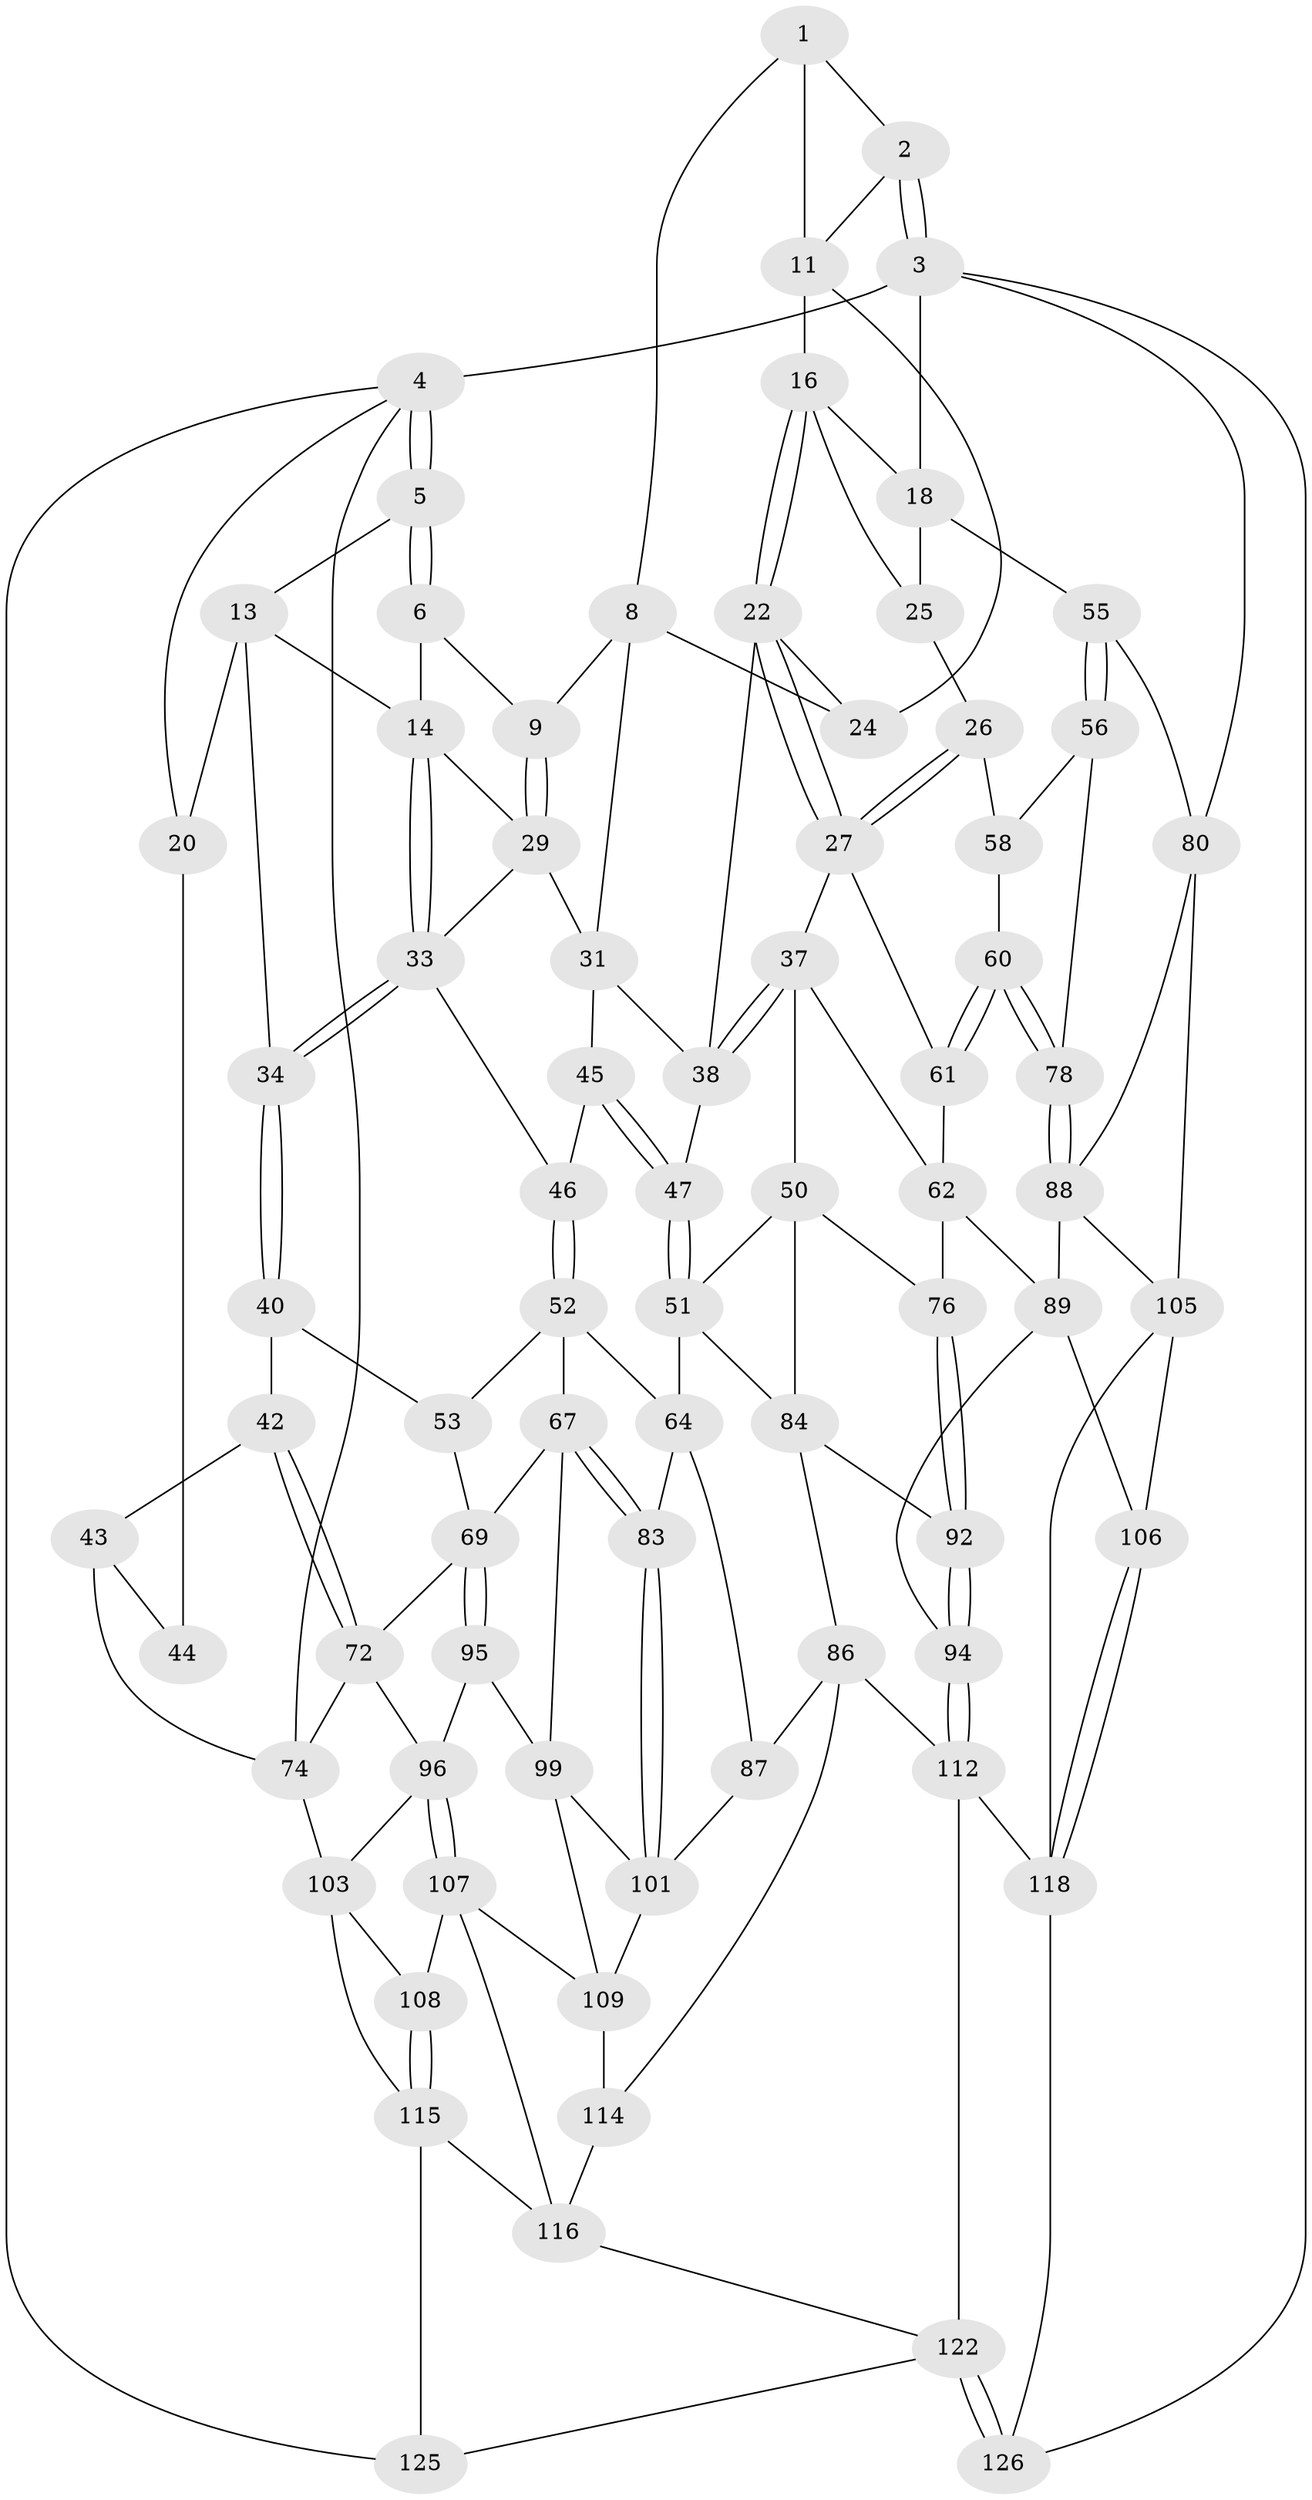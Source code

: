 // original degree distribution, {3: 0.015873015873015872, 4: 0.2222222222222222, 5: 0.5555555555555556, 6: 0.20634920634920634}
// Generated by graph-tools (version 1.1) at 2025/11/02/27/25 16:11:55]
// undirected, 76 vertices, 164 edges
graph export_dot {
graph [start="1"]
  node [color=gray90,style=filled];
  1 [pos="+0.6041575068942131+0",super="+7"];
  2 [pos="+0.6798483986722421+0"];
  3 [pos="+1+0",super="+79"];
  4 [pos="+0+0",super="+91"];
  5 [pos="+0+0"];
  6 [pos="+0.4368037142504041+0",super="+10"];
  8 [pos="+0.5093881509794398+0.1395561076658547",super="+28"];
  9 [pos="+0.5060573120645077+0.14178887262244794"];
  11 [pos="+0.7599350584992901+0.08507883437137806",super="+12"];
  13 [pos="+0.07488104417178108+0",super="+19"];
  14 [pos="+0.25580931454679+0.11665290529956127",super="+15"];
  16 [pos="+0.8259547690531727+0.12574322545375546",super="+17"];
  18 [pos="+1+0",super="+54"];
  20 [pos="+0.046506503208303455+0.2475447628413569",super="+21"];
  22 [pos="+0.8278443876955325+0.16237659412806119",super="+23"];
  24 [pos="+0.6616349954221136+0.17038727088166078"];
  25 [pos="+0.893060656325952+0.28861143152585145"];
  26 [pos="+0.8893752922405991+0.2898899725585427"];
  27 [pos="+0.863682044275625+0.28915331739492195",super="+36"];
  29 [pos="+0.49509026714986437+0.1744497852290184",super="+30"];
  31 [pos="+0.6550581087827774+0.21855162909162631",super="+32"];
  33 [pos="+0.21997645781585687+0.2705880971365392",super="+35"];
  34 [pos="+0.19185959414553597+0.2954664479990934"];
  37 [pos="+0.7922768057477927+0.31390701290657125",super="+49"];
  38 [pos="+0.7511454652891283+0.29141572712139835",super="+39"];
  40 [pos="+0.18373685982919935+0.3275267361674073",super="+41"];
  42 [pos="+0.10147247793753669+0.3944944593556849"];
  43 [pos="+0.08756887508625175+0.3925717625073839",super="+71"];
  44 [pos="+0.04091304355181052+0.2803855048058336",super="+48"];
  45 [pos="+0.5425998431997913+0.32080863213839333"];
  46 [pos="+0.4095047348831488+0.33352505610317895"];
  47 [pos="+0.5961152344477658+0.37429547360401344"];
  50 [pos="+0.7160922596031226+0.4225932971542476",super="+77"];
  51 [pos="+0.6213563490436816+0.45799664576018617",super="+63"];
  52 [pos="+0.4032105868297105+0.3586817310413441",super="+65"];
  53 [pos="+0.2779488941409068+0.4051519483695079",super="+66"];
  55 [pos="+1+0.4674518666263207"];
  56 [pos="+1+0.46837387859576196",super="+57"];
  58 [pos="+0.9249544247881825+0.3583352427629069",super="+59"];
  60 [pos="+0.8838273426904131+0.5078564285015091"];
  61 [pos="+0.8682359652890248+0.5042159120203882"];
  62 [pos="+0.8584355993043874+0.5068110264360229",super="+75"];
  64 [pos="+0.5377938862867803+0.47912408073147783",super="+82"];
  67 [pos="+0.36390030547087066+0.5433610179899662",super="+68"];
  69 [pos="+0.2709566962959862+0.5286866490359416",super="+70"];
  72 [pos="+0.14329612163420388+0.5514157698857896",super="+73"];
  74 [pos="+0+0.6048080220741237",super="+90"];
  76 [pos="+0.7905352277393378+0.5603016702477307"];
  78 [pos="+0.9235229924196168+0.554083539231153"];
  80 [pos="+1+0.898629104945333",super="+81"];
  83 [pos="+0.3766954531340474+0.5532516878168233"];
  84 [pos="+0.6368454752140356+0.5082539611419801",super="+85"];
  86 [pos="+0.5790133357466811+0.6830588978469757",super="+113"];
  87 [pos="+0.47595644426971595+0.6714500949429183"];
  88 [pos="+0.9398430303168175+0.6163659336790394",super="+98"];
  89 [pos="+0.886865539894557+0.6624349365679782",super="+93"];
  92 [pos="+0.7415499363440362+0.65956256318109"];
  94 [pos="+0.8021061439948385+0.7358748377102552"];
  95 [pos="+0.22842556972895306+0.681110962106758"];
  96 [pos="+0.1976347110330996+0.6792686609874407",super="+97"];
  99 [pos="+0.29197115476907287+0.6883727676205524",super="+100"];
  101 [pos="+0.32055767469603674+0.6850476963556433",super="+102"];
  103 [pos="+0.10630313592231436+0.6797664951120151",super="+104"];
  105 [pos="+0.8781088537048262+0.7782153387557125",super="+120"];
  106 [pos="+0.8553740445401812+0.7685026122532141"];
  107 [pos="+0.16169607053760132+0.7907821208539865",super="+110"];
  108 [pos="+0.1265900208043054+0.7833673565404645"];
  109 [pos="+0.2810500908053998+0.7792184429906323",super="+111"];
  112 [pos="+0.6758215431357142+0.8213892563103316",super="+119"];
  114 [pos="+0.4528333614279088+0.9383891642716579"];
  115 [pos="+0.04025410233022709+0.8094147082234051",super="+117"];
  116 [pos="+0.21388051900142815+0.8517568342229676",super="+124"];
  118 [pos="+0.8074579556067778+0.8859958388118043",super="+121"];
  122 [pos="+0.5738742036058728+1",super="+123"];
  125 [pos="+0+1"];
  126 [pos="+0.856028911353237+1"];
  1 -- 2;
  1 -- 8;
  1 -- 11;
  2 -- 3;
  2 -- 3;
  2 -- 11;
  3 -- 4 [weight=2];
  3 -- 18;
  3 -- 80;
  3 -- 126;
  4 -- 5;
  4 -- 5;
  4 -- 20;
  4 -- 74;
  4 -- 125;
  5 -- 6;
  5 -- 6;
  5 -- 13;
  6 -- 9;
  6 -- 14;
  8 -- 9;
  8 -- 24;
  8 -- 31;
  9 -- 29;
  9 -- 29;
  11 -- 16;
  11 -- 24;
  13 -- 14;
  13 -- 34;
  13 -- 20;
  14 -- 33;
  14 -- 33;
  14 -- 29;
  16 -- 22;
  16 -- 22;
  16 -- 25;
  16 -- 18;
  18 -- 25;
  18 -- 55;
  20 -- 44 [weight=2];
  22 -- 27;
  22 -- 27;
  22 -- 24;
  22 -- 38;
  25 -- 26;
  26 -- 27;
  26 -- 27;
  26 -- 58;
  27 -- 37;
  27 -- 61;
  29 -- 33;
  29 -- 31;
  31 -- 38;
  31 -- 45;
  33 -- 34;
  33 -- 34;
  33 -- 46;
  34 -- 40;
  34 -- 40;
  37 -- 38;
  37 -- 38;
  37 -- 50;
  37 -- 62;
  38 -- 47;
  40 -- 53 [weight=2];
  40 -- 42;
  42 -- 43;
  42 -- 72;
  42 -- 72;
  43 -- 44 [weight=2];
  43 -- 74;
  45 -- 46;
  45 -- 47;
  45 -- 47;
  46 -- 52;
  46 -- 52;
  47 -- 51;
  47 -- 51;
  50 -- 51;
  50 -- 76;
  50 -- 84;
  51 -- 64;
  51 -- 84;
  52 -- 53;
  52 -- 64;
  52 -- 67;
  53 -- 69;
  55 -- 56;
  55 -- 56;
  55 -- 80;
  56 -- 78;
  56 -- 58 [weight=2];
  58 -- 60;
  60 -- 61;
  60 -- 61;
  60 -- 78;
  60 -- 78;
  61 -- 62;
  62 -- 89;
  62 -- 76;
  64 -- 83;
  64 -- 87;
  67 -- 83;
  67 -- 83;
  67 -- 99;
  67 -- 69;
  69 -- 95;
  69 -- 95;
  69 -- 72;
  72 -- 74;
  72 -- 96;
  74 -- 103;
  76 -- 92;
  76 -- 92;
  78 -- 88;
  78 -- 88;
  80 -- 105;
  80 -- 88;
  83 -- 101;
  83 -- 101;
  84 -- 86;
  84 -- 92;
  86 -- 87;
  86 -- 112;
  86 -- 114;
  87 -- 101;
  88 -- 89;
  88 -- 105;
  89 -- 106;
  89 -- 94;
  92 -- 94;
  92 -- 94;
  94 -- 112;
  94 -- 112;
  95 -- 96;
  95 -- 99;
  96 -- 107;
  96 -- 107;
  96 -- 103;
  99 -- 101;
  99 -- 109;
  101 -- 109;
  103 -- 108;
  103 -- 115;
  105 -- 106;
  105 -- 118;
  106 -- 118;
  106 -- 118;
  107 -- 108;
  107 -- 116;
  107 -- 109;
  108 -- 115;
  108 -- 115;
  109 -- 114;
  112 -- 122;
  112 -- 118;
  114 -- 116;
  115 -- 116;
  115 -- 125;
  116 -- 122;
  118 -- 126;
  122 -- 126;
  122 -- 126;
  122 -- 125;
}
